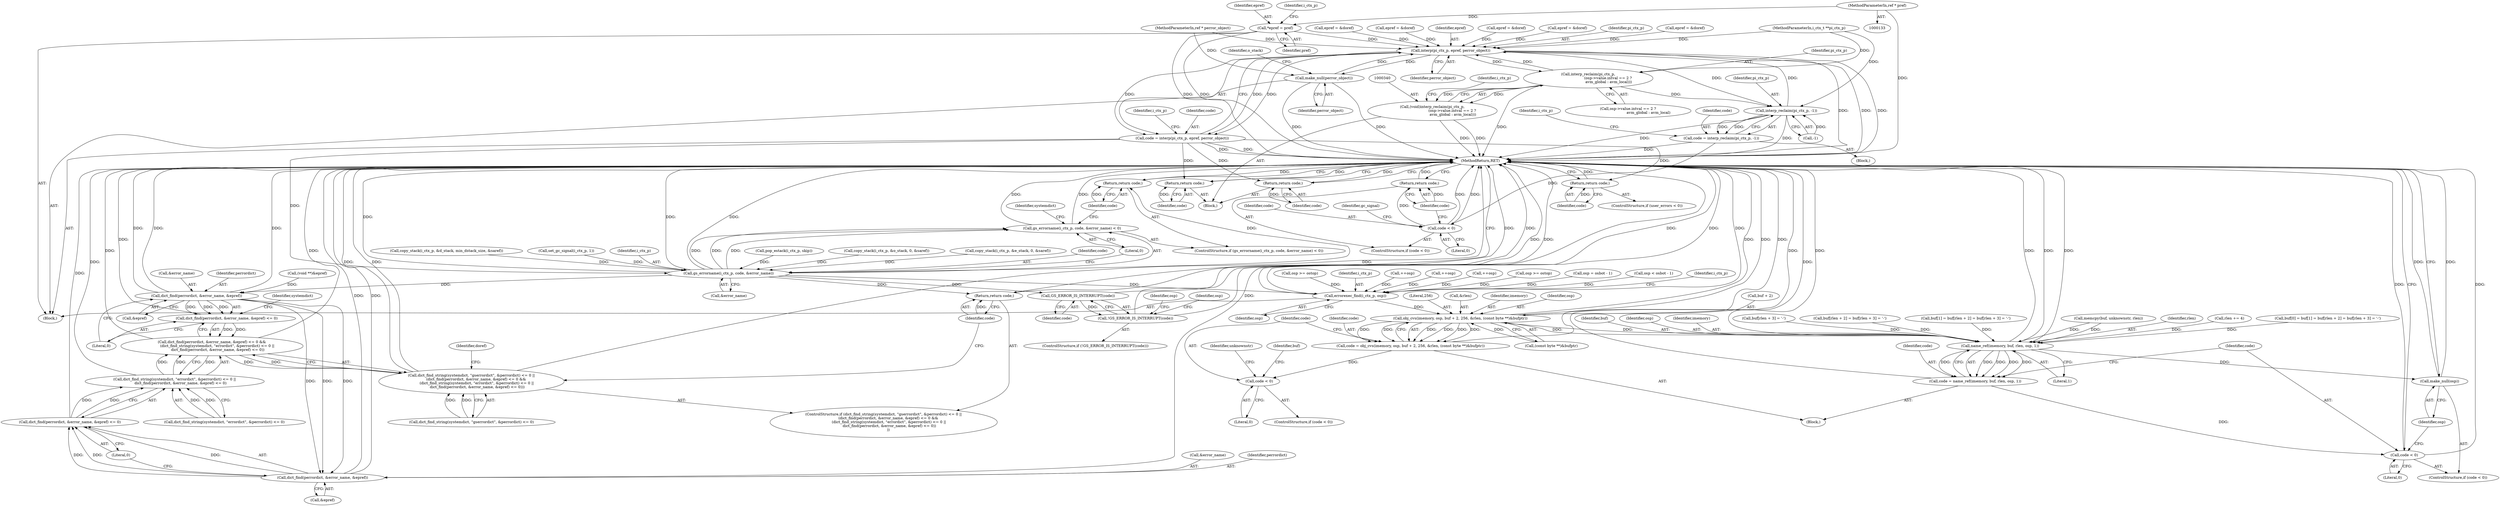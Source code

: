 digraph "0_ghostscript_a6807394bd94b708be24758287b606154daaaed9@pointer" {
"1000141" [label="(Call,*epref = pref)"];
"1000135" [label="(MethodParameterIn,ref * pref)"];
"1000231" [label="(Call,interp(pi_ctx_p, epref, perror_object))"];
"1000175" [label="(Call,make_null(perror_object))"];
"1000210" [label="(Call,interp_reclaim(pi_ctx_p, -1))"];
"1000208" [label="(Call,code = interp_reclaim(pi_ctx_p, -1))"];
"1000224" [label="(Call,code < 0)"];
"1000227" [label="(Return,return code;)"];
"1000229" [label="(Call,code = interp(pi_ctx_p, epref, perror_object))"];
"1000282" [label="(Return,return code;)"];
"1000369" [label="(Return,return code;)"];
"1000625" [label="(Return,return code;)"];
"1000629" [label="(Call,gs_errorname(i_ctx_p, code, &error_name))"];
"1000628" [label="(Call,gs_errorname(i_ctx_p, code, &error_name) < 0)"];
"1000635" [label="(Return,return code;)"];
"1000648" [label="(Call,dict_find(perrordict, &error_name, &epref))"];
"1000647" [label="(Call,dict_find(perrordict, &error_name, &epref) <= 0)"];
"1000646" [label="(Call,dict_find(perrordict, &error_name, &epref) <= 0 &&\n         (dict_find_string(systemdict, \"errordict\", &perrordict) <= 0 ||\n          dict_find(perrordict, &error_name, &epref) <= 0))"];
"1000638" [label="(Call,dict_find_string(systemdict, \"gserrordict\", &perrordict) <= 0 ||\n        (dict_find(perrordict, &error_name, &epref) <= 0 &&\n         (dict_find_string(systemdict, \"errordict\", &perrordict) <= 0 ||\n          dict_find(perrordict, &error_name, &epref) <= 0)))"];
"1000655" [label="(Call,dict_find_string(systemdict, \"errordict\", &perrordict) <= 0 ||\n          dict_find(perrordict, &error_name, &epref) <= 0)"];
"1000664" [label="(Call,dict_find(perrordict, &error_name, &epref))"];
"1000663" [label="(Call,dict_find(perrordict, &error_name, &epref) <= 0)"];
"1000671" [label="(Return,return code;)"];
"1000683" [label="(Call,GS_ERROR_IS_INTERRUPT(code))"];
"1000682" [label="(Call,!GS_ERROR_IS_INTERRUPT(code))"];
"1000703" [label="(Call,errorexec_find(i_ctx_p, osp))"];
"1000713" [label="(Call,obj_cvs(imemory, osp, buf + 2, 256, &rlen, (const byte **)&bufptr))"];
"1000711" [label="(Call,code = obj_cvs(imemory, osp, buf + 2, 256, &rlen, (const byte **)&bufptr))"];
"1000727" [label="(Call,code < 0)"];
"1000771" [label="(Call,name_ref(imemory, buf, rlen, osp, 1))"];
"1000769" [label="(Call,code = name_ref(imemory, buf, rlen, osp, 1))"];
"1000778" [label="(Call,code < 0)"];
"1000781" [label="(Call,make_null(osp))"];
"1000341" [label="(Call,interp_reclaim(pi_ctx_p,\n                                  (osp->value.intval == 2 ?\n                                   avm_global : avm_local)))"];
"1000339" [label="(Call,(void)interp_reclaim(pi_ctx_p,\n                                  (osp->value.intval == 2 ?\n                                   avm_global : avm_local)))"];
"1000227" [label="(Return,return code;)"];
"1000700" [label="(Identifier,osp)"];
"1000141" [label="(Call,*epref = pref)"];
"1000649" [label="(Identifier,perrordict)"];
"1000193" [label="(Block,)"];
"1000638" [label="(Call,dict_find_string(systemdict, \"gserrordict\", &perrordict) <= 0 ||\n        (dict_find(perrordict, &error_name, &epref) <= 0 &&\n         (dict_find_string(systemdict, \"errordict\", &perrordict) <= 0 ||\n          dict_find(perrordict, &error_name, &epref) <= 0)))"];
"1000672" [label="(Identifier,code)"];
"1000621" [label="(ControlStructure,if (user_errors < 0))"];
"1000687" [label="(Identifier,osp)"];
"1000689" [label="(Call,osp >= ostop)"];
"1000726" [label="(ControlStructure,if (code < 0))"];
"1000233" [label="(Identifier,epref)"];
"1000152" [label="(Identifier,i_ctx_p)"];
"1000634" [label="(Literal,0)"];
"1000782" [label="(Identifier,osp)"];
"1000780" [label="(Literal,0)"];
"1000210" [label="(Call,interp_reclaim(pi_ctx_p, -1))"];
"1000212" [label="(Call,-1)"];
"1000783" [label="(MethodReturn,RET)"];
"1000223" [label="(ControlStructure,if (code < 0))"];
"1000537" [label="(Call,pop_estack(i_ctx_p, skip))"];
"1000139" [label="(Block,)"];
"1000727" [label="(Call,code < 0)"];
"1000747" [label="(Identifier,buf)"];
"1000674" [label="(Identifier,doref)"];
"1000377" [label="(Call,osp = osbot - 1)"];
"1000341" [label="(Call,interp_reclaim(pi_ctx_p,\n                                  (osp->value.intval == 2 ?\n                                   avm_global : avm_local)))"];
"1000636" [label="(Identifier,code)"];
"1000647" [label="(Call,dict_find(perrordict, &error_name, &epref) <= 0)"];
"1000138" [label="(MethodParameterIn,ref * perror_object)"];
"1000354" [label="(Identifier,i_ctx_p)"];
"1000668" [label="(Call,&epref)"];
"1000778" [label="(Call,code < 0)"];
"1000225" [label="(Identifier,code)"];
"1000722" [label="(Call,(const byte **)&bufptr)"];
"1000215" [label="(Identifier,i_ctx_p)"];
"1000203" [label="(Call,(void **)&epref)"];
"1000774" [label="(Identifier,rlen)"];
"1000635" [label="(Return,return code;)"];
"1000641" [label="(Identifier,systemdict)"];
"1000733" [label="(Identifier,unknownstr)"];
"1000234" [label="(Identifier,perror_object)"];
"1000629" [label="(Call,gs_errorname(i_ctx_p, code, &error_name))"];
"1000372" [label="(Call,osp < osbot - 1)"];
"1000176" [label="(Identifier,perror_object)"];
"1000362" [label="(Call,epref = &doref)"];
"1000716" [label="(Call,buf + 2)"];
"1000708" [label="(Identifier,i_ctx_p)"];
"1000684" [label="(Identifier,code)"];
"1000449" [label="(Call,osp >= ostop)"];
"1000666" [label="(Call,&error_name)"];
"1000224" [label="(Call,code < 0)"];
"1000710" [label="(Block,)"];
"1000766" [label="(Call,rlen += 4)"];
"1000175" [label="(Call,make_null(perror_object))"];
"1000342" [label="(Identifier,pi_ctx_p)"];
"1000712" [label="(Identifier,code)"];
"1000745" [label="(Call,buf[0] = buf[1] = buf[rlen + 2] = buf[rlen + 3] = '-')"];
"1000228" [label="(Identifier,code)"];
"1000713" [label="(Call,obj_cvs(imemory, osp, buf + 2, 256, &rlen, (const byte **)&bufptr))"];
"1000626" [label="(Identifier,code)"];
"1000704" [label="(Identifier,i_ctx_p)"];
"1000773" [label="(Identifier,buf)"];
"1000775" [label="(Identifier,osp)"];
"1000143" [label="(Identifier,pref)"];
"1000665" [label="(Identifier,perrordict)"];
"1000646" [label="(Call,dict_find(perrordict, &error_name, &epref) <= 0 &&\n         (dict_find_string(systemdict, \"errordict\", &perrordict) <= 0 ||\n          dict_find(perrordict, &error_name, &epref) <= 0))"];
"1000777" [label="(ControlStructure,if (code < 0))"];
"1000654" [label="(Literal,0)"];
"1000581" [label="(Call,copy_stack(i_ctx_p, &o_stack, 0, &saref))"];
"1000637" [label="(ControlStructure,if (dict_find_string(systemdict, \"gserrordict\", &perrordict) <= 0 ||\n        (dict_find(perrordict, &error_name, &epref) <= 0 &&\n         (dict_find_string(systemdict, \"errordict\", &perrordict) <= 0 ||\n          dict_find(perrordict, &error_name, &epref) <= 0))\n        ))"];
"1000639" [label="(Call,dict_find_string(systemdict, \"gserrordict\", &perrordict) <= 0)"];
"1000628" [label="(Call,gs_errorname(i_ctx_p, code, &error_name) < 0)"];
"1000719" [label="(Literal,256)"];
"1000772" [label="(Identifier,imemory)"];
"1000720" [label="(Call,&rlen)"];
"1000648" [label="(Call,dict_find(perrordict, &error_name, &epref))"];
"1000134" [label="(MethodParameterIn,i_ctx_t **pi_ctx_p)"];
"1000236" [label="(Identifier,i_ctx_p)"];
"1000729" [label="(Literal,0)"];
"1000739" [label="(Call,memcpy(buf, unknownstr, rlen))"];
"1000682" [label="(Call,!GS_ERROR_IS_INTERRUPT(code))"];
"1000283" [label="(Identifier,code)"];
"1000339" [label="(Call,(void)interp_reclaim(pi_ctx_p,\n                                  (osp->value.intval == 2 ?\n                                   avm_global : avm_local)))"];
"1000466" [label="(Call,copy_stack(i_ctx_p, &e_stack, 0, &saref))"];
"1000779" [label="(Identifier,code)"];
"1000370" [label="(Identifier,code)"];
"1000627" [label="(ControlStructure,if (gs_errorname(i_ctx_p, code, &error_name) < 0))"];
"1000229" [label="(Call,code = interp(pi_ctx_p, epref, perror_object))"];
"1000542" [label="(Call,++osp)"];
"1000728" [label="(Identifier,code)"];
"1000192" [label="(Identifier,gc_signal)"];
"1000231" [label="(Call,interp(pi_ctx_p, epref, perror_object))"];
"1000705" [label="(Identifier,osp)"];
"1000424" [label="(Call,++osp)"];
"1000343" [label="(Call,osp->value.intval == 2 ?\n                                   avm_global : avm_local)"];
"1000632" [label="(Call,&error_name)"];
"1000179" [label="(Identifier,o_stack)"];
"1000769" [label="(Call,code = name_ref(imemory, buf, rlen, osp, 1))"];
"1000759" [label="(Call,buf[rlen + 3] = '-')"];
"1000226" [label="(Literal,0)"];
"1000209" [label="(Identifier,code)"];
"1000703" [label="(Call,errorexec_find(i_ctx_p, osp))"];
"1000142" [label="(Identifier,epref)"];
"1000369" [label="(Return,return code;)"];
"1000135" [label="(MethodParameterIn,ref * pref)"];
"1000770" [label="(Identifier,code)"];
"1000631" [label="(Identifier,code)"];
"1000404" [label="(Call,copy_stack(i_ctx_p, &d_stack, min_dstack_size, &saref))"];
"1000656" [label="(Call,dict_find_string(systemdict, \"errordict\", &perrordict) <= 0)"];
"1000681" [label="(ControlStructure,if (!GS_ERROR_IS_INTERRUPT(code)))"];
"1000211" [label="(Identifier,pi_ctx_p)"];
"1000652" [label="(Call,&epref)"];
"1000599" [label="(Call,++osp)"];
"1000574" [label="(Call,epref = &doref)"];
"1000664" [label="(Call,dict_find(perrordict, &error_name, &epref))"];
"1000208" [label="(Call,code = interp_reclaim(pi_ctx_p, -1))"];
"1000276" [label="(Block,)"];
"1000232" [label="(Identifier,pi_ctx_p)"];
"1000282" [label="(Return,return code;)"];
"1000714" [label="(Identifier,imemory)"];
"1000753" [label="(Call,buf[rlen + 2] = buf[rlen + 3] = '-')"];
"1000441" [label="(Call,epref = &doref)"];
"1000264" [label="(Call,set_gc_signal(i_ctx_p, 1))"];
"1000671" [label="(Return,return code;)"];
"1000655" [label="(Call,dict_find_string(systemdict, \"errordict\", &perrordict) <= 0 ||\n          dict_find(perrordict, &error_name, &epref) <= 0)"];
"1000711" [label="(Call,code = obj_cvs(imemory, osp, buf + 2, 256, &rlen, (const byte **)&bufptr))"];
"1000650" [label="(Call,&error_name)"];
"1000663" [label="(Call,dict_find(perrordict, &error_name, &epref) <= 0)"];
"1000771" [label="(Call,name_ref(imemory, buf, rlen, osp, 1))"];
"1000658" [label="(Identifier,systemdict)"];
"1000630" [label="(Identifier,i_ctx_p)"];
"1000749" [label="(Call,buf[1] = buf[rlen + 2] = buf[rlen + 3] = '-')"];
"1000333" [label="(Call,epref = &doref)"];
"1000615" [label="(Call,epref = &doref)"];
"1000625" [label="(Return,return code;)"];
"1000683" [label="(Call,GS_ERROR_IS_INTERRUPT(code))"];
"1000230" [label="(Identifier,code)"];
"1000670" [label="(Literal,0)"];
"1000715" [label="(Identifier,osp)"];
"1000781" [label="(Call,make_null(osp))"];
"1000776" [label="(Literal,1)"];
"1000141" -> "1000139"  [label="AST: "];
"1000141" -> "1000143"  [label="CFG: "];
"1000142" -> "1000141"  [label="AST: "];
"1000143" -> "1000141"  [label="AST: "];
"1000152" -> "1000141"  [label="CFG: "];
"1000141" -> "1000783"  [label="DDG: "];
"1000141" -> "1000783"  [label="DDG: "];
"1000135" -> "1000141"  [label="DDG: "];
"1000141" -> "1000231"  [label="DDG: "];
"1000135" -> "1000133"  [label="AST: "];
"1000135" -> "1000783"  [label="DDG: "];
"1000231" -> "1000229"  [label="AST: "];
"1000231" -> "1000234"  [label="CFG: "];
"1000232" -> "1000231"  [label="AST: "];
"1000233" -> "1000231"  [label="AST: "];
"1000234" -> "1000231"  [label="AST: "];
"1000229" -> "1000231"  [label="CFG: "];
"1000231" -> "1000783"  [label="DDG: "];
"1000231" -> "1000783"  [label="DDG: "];
"1000231" -> "1000783"  [label="DDG: "];
"1000231" -> "1000175"  [label="DDG: "];
"1000231" -> "1000210"  [label="DDG: "];
"1000231" -> "1000229"  [label="DDG: "];
"1000231" -> "1000229"  [label="DDG: "];
"1000231" -> "1000229"  [label="DDG: "];
"1000341" -> "1000231"  [label="DDG: "];
"1000210" -> "1000231"  [label="DDG: "];
"1000134" -> "1000231"  [label="DDG: "];
"1000574" -> "1000231"  [label="DDG: "];
"1000615" -> "1000231"  [label="DDG: "];
"1000362" -> "1000231"  [label="DDG: "];
"1000333" -> "1000231"  [label="DDG: "];
"1000441" -> "1000231"  [label="DDG: "];
"1000175" -> "1000231"  [label="DDG: "];
"1000138" -> "1000231"  [label="DDG: "];
"1000231" -> "1000341"  [label="DDG: "];
"1000175" -> "1000139"  [label="AST: "];
"1000175" -> "1000176"  [label="CFG: "];
"1000176" -> "1000175"  [label="AST: "];
"1000179" -> "1000175"  [label="CFG: "];
"1000175" -> "1000783"  [label="DDG: "];
"1000175" -> "1000783"  [label="DDG: "];
"1000138" -> "1000175"  [label="DDG: "];
"1000210" -> "1000208"  [label="AST: "];
"1000210" -> "1000212"  [label="CFG: "];
"1000211" -> "1000210"  [label="AST: "];
"1000212" -> "1000210"  [label="AST: "];
"1000208" -> "1000210"  [label="CFG: "];
"1000210" -> "1000783"  [label="DDG: "];
"1000210" -> "1000783"  [label="DDG: "];
"1000210" -> "1000208"  [label="DDG: "];
"1000210" -> "1000208"  [label="DDG: "];
"1000341" -> "1000210"  [label="DDG: "];
"1000134" -> "1000210"  [label="DDG: "];
"1000212" -> "1000210"  [label="DDG: "];
"1000208" -> "1000193"  [label="AST: "];
"1000209" -> "1000208"  [label="AST: "];
"1000215" -> "1000208"  [label="CFG: "];
"1000208" -> "1000783"  [label="DDG: "];
"1000208" -> "1000224"  [label="DDG: "];
"1000224" -> "1000223"  [label="AST: "];
"1000224" -> "1000226"  [label="CFG: "];
"1000225" -> "1000224"  [label="AST: "];
"1000226" -> "1000224"  [label="AST: "];
"1000192" -> "1000224"  [label="CFG: "];
"1000228" -> "1000224"  [label="CFG: "];
"1000224" -> "1000783"  [label="DDG: "];
"1000224" -> "1000783"  [label="DDG: "];
"1000224" -> "1000227"  [label="DDG: "];
"1000227" -> "1000223"  [label="AST: "];
"1000227" -> "1000228"  [label="CFG: "];
"1000228" -> "1000227"  [label="AST: "];
"1000783" -> "1000227"  [label="CFG: "];
"1000227" -> "1000783"  [label="DDG: "];
"1000228" -> "1000227"  [label="DDG: "];
"1000229" -> "1000139"  [label="AST: "];
"1000230" -> "1000229"  [label="AST: "];
"1000236" -> "1000229"  [label="CFG: "];
"1000229" -> "1000783"  [label="DDG: "];
"1000229" -> "1000783"  [label="DDG: "];
"1000229" -> "1000282"  [label="DDG: "];
"1000229" -> "1000369"  [label="DDG: "];
"1000229" -> "1000625"  [label="DDG: "];
"1000229" -> "1000629"  [label="DDG: "];
"1000282" -> "1000276"  [label="AST: "];
"1000282" -> "1000283"  [label="CFG: "];
"1000283" -> "1000282"  [label="AST: "];
"1000783" -> "1000282"  [label="CFG: "];
"1000282" -> "1000783"  [label="DDG: "];
"1000283" -> "1000282"  [label="DDG: "];
"1000369" -> "1000276"  [label="AST: "];
"1000369" -> "1000370"  [label="CFG: "];
"1000370" -> "1000369"  [label="AST: "];
"1000783" -> "1000369"  [label="CFG: "];
"1000369" -> "1000783"  [label="DDG: "];
"1000370" -> "1000369"  [label="DDG: "];
"1000625" -> "1000621"  [label="AST: "];
"1000625" -> "1000626"  [label="CFG: "];
"1000626" -> "1000625"  [label="AST: "];
"1000783" -> "1000625"  [label="CFG: "];
"1000625" -> "1000783"  [label="DDG: "];
"1000626" -> "1000625"  [label="DDG: "];
"1000629" -> "1000628"  [label="AST: "];
"1000629" -> "1000632"  [label="CFG: "];
"1000630" -> "1000629"  [label="AST: "];
"1000631" -> "1000629"  [label="AST: "];
"1000632" -> "1000629"  [label="AST: "];
"1000634" -> "1000629"  [label="CFG: "];
"1000629" -> "1000783"  [label="DDG: "];
"1000629" -> "1000783"  [label="DDG: "];
"1000629" -> "1000783"  [label="DDG: "];
"1000629" -> "1000628"  [label="DDG: "];
"1000629" -> "1000628"  [label="DDG: "];
"1000629" -> "1000628"  [label="DDG: "];
"1000404" -> "1000629"  [label="DDG: "];
"1000466" -> "1000629"  [label="DDG: "];
"1000264" -> "1000629"  [label="DDG: "];
"1000581" -> "1000629"  [label="DDG: "];
"1000537" -> "1000629"  [label="DDG: "];
"1000629" -> "1000635"  [label="DDG: "];
"1000629" -> "1000648"  [label="DDG: "];
"1000629" -> "1000671"  [label="DDG: "];
"1000629" -> "1000683"  [label="DDG: "];
"1000629" -> "1000703"  [label="DDG: "];
"1000628" -> "1000627"  [label="AST: "];
"1000628" -> "1000634"  [label="CFG: "];
"1000634" -> "1000628"  [label="AST: "];
"1000636" -> "1000628"  [label="CFG: "];
"1000641" -> "1000628"  [label="CFG: "];
"1000628" -> "1000783"  [label="DDG: "];
"1000628" -> "1000783"  [label="DDG: "];
"1000635" -> "1000627"  [label="AST: "];
"1000635" -> "1000636"  [label="CFG: "];
"1000636" -> "1000635"  [label="AST: "];
"1000783" -> "1000635"  [label="CFG: "];
"1000635" -> "1000783"  [label="DDG: "];
"1000636" -> "1000635"  [label="DDG: "];
"1000648" -> "1000647"  [label="AST: "];
"1000648" -> "1000652"  [label="CFG: "];
"1000649" -> "1000648"  [label="AST: "];
"1000650" -> "1000648"  [label="AST: "];
"1000652" -> "1000648"  [label="AST: "];
"1000654" -> "1000648"  [label="CFG: "];
"1000648" -> "1000783"  [label="DDG: "];
"1000648" -> "1000783"  [label="DDG: "];
"1000648" -> "1000783"  [label="DDG: "];
"1000648" -> "1000647"  [label="DDG: "];
"1000648" -> "1000647"  [label="DDG: "];
"1000648" -> "1000647"  [label="DDG: "];
"1000203" -> "1000648"  [label="DDG: "];
"1000648" -> "1000664"  [label="DDG: "];
"1000648" -> "1000664"  [label="DDG: "];
"1000648" -> "1000664"  [label="DDG: "];
"1000647" -> "1000646"  [label="AST: "];
"1000647" -> "1000654"  [label="CFG: "];
"1000654" -> "1000647"  [label="AST: "];
"1000658" -> "1000647"  [label="CFG: "];
"1000646" -> "1000647"  [label="CFG: "];
"1000647" -> "1000783"  [label="DDG: "];
"1000647" -> "1000646"  [label="DDG: "];
"1000647" -> "1000646"  [label="DDG: "];
"1000646" -> "1000638"  [label="AST: "];
"1000646" -> "1000655"  [label="CFG: "];
"1000655" -> "1000646"  [label="AST: "];
"1000638" -> "1000646"  [label="CFG: "];
"1000646" -> "1000783"  [label="DDG: "];
"1000646" -> "1000783"  [label="DDG: "];
"1000646" -> "1000638"  [label="DDG: "];
"1000646" -> "1000638"  [label="DDG: "];
"1000655" -> "1000646"  [label="DDG: "];
"1000655" -> "1000646"  [label="DDG: "];
"1000646" -> "1000655"  [label="DDG: "];
"1000638" -> "1000637"  [label="AST: "];
"1000638" -> "1000639"  [label="CFG: "];
"1000639" -> "1000638"  [label="AST: "];
"1000672" -> "1000638"  [label="CFG: "];
"1000674" -> "1000638"  [label="CFG: "];
"1000638" -> "1000783"  [label="DDG: "];
"1000638" -> "1000783"  [label="DDG: "];
"1000638" -> "1000783"  [label="DDG: "];
"1000639" -> "1000638"  [label="DDG: "];
"1000639" -> "1000638"  [label="DDG: "];
"1000655" -> "1000656"  [label="CFG: "];
"1000655" -> "1000663"  [label="CFG: "];
"1000656" -> "1000655"  [label="AST: "];
"1000663" -> "1000655"  [label="AST: "];
"1000655" -> "1000783"  [label="DDG: "];
"1000656" -> "1000655"  [label="DDG: "];
"1000656" -> "1000655"  [label="DDG: "];
"1000663" -> "1000655"  [label="DDG: "];
"1000663" -> "1000655"  [label="DDG: "];
"1000664" -> "1000663"  [label="AST: "];
"1000664" -> "1000668"  [label="CFG: "];
"1000665" -> "1000664"  [label="AST: "];
"1000666" -> "1000664"  [label="AST: "];
"1000668" -> "1000664"  [label="AST: "];
"1000670" -> "1000664"  [label="CFG: "];
"1000664" -> "1000783"  [label="DDG: "];
"1000664" -> "1000783"  [label="DDG: "];
"1000664" -> "1000783"  [label="DDG: "];
"1000664" -> "1000663"  [label="DDG: "];
"1000664" -> "1000663"  [label="DDG: "];
"1000664" -> "1000663"  [label="DDG: "];
"1000663" -> "1000670"  [label="CFG: "];
"1000670" -> "1000663"  [label="AST: "];
"1000663" -> "1000783"  [label="DDG: "];
"1000671" -> "1000637"  [label="AST: "];
"1000671" -> "1000672"  [label="CFG: "];
"1000672" -> "1000671"  [label="AST: "];
"1000783" -> "1000671"  [label="CFG: "];
"1000671" -> "1000783"  [label="DDG: "];
"1000672" -> "1000671"  [label="DDG: "];
"1000683" -> "1000682"  [label="AST: "];
"1000683" -> "1000684"  [label="CFG: "];
"1000684" -> "1000683"  [label="AST: "];
"1000682" -> "1000683"  [label="CFG: "];
"1000683" -> "1000783"  [label="DDG: "];
"1000683" -> "1000682"  [label="DDG: "];
"1000682" -> "1000681"  [label="AST: "];
"1000687" -> "1000682"  [label="CFG: "];
"1000700" -> "1000682"  [label="CFG: "];
"1000682" -> "1000783"  [label="DDG: "];
"1000682" -> "1000783"  [label="DDG: "];
"1000703" -> "1000139"  [label="AST: "];
"1000703" -> "1000705"  [label="CFG: "];
"1000704" -> "1000703"  [label="AST: "];
"1000705" -> "1000703"  [label="AST: "];
"1000708" -> "1000703"  [label="CFG: "];
"1000703" -> "1000783"  [label="DDG: "];
"1000703" -> "1000783"  [label="DDG: "];
"1000703" -> "1000783"  [label="DDG: "];
"1000689" -> "1000703"  [label="DDG: "];
"1000599" -> "1000703"  [label="DDG: "];
"1000449" -> "1000703"  [label="DDG: "];
"1000542" -> "1000703"  [label="DDG: "];
"1000377" -> "1000703"  [label="DDG: "];
"1000424" -> "1000703"  [label="DDG: "];
"1000372" -> "1000703"  [label="DDG: "];
"1000703" -> "1000713"  [label="DDG: "];
"1000713" -> "1000711"  [label="AST: "];
"1000713" -> "1000722"  [label="CFG: "];
"1000714" -> "1000713"  [label="AST: "];
"1000715" -> "1000713"  [label="AST: "];
"1000716" -> "1000713"  [label="AST: "];
"1000719" -> "1000713"  [label="AST: "];
"1000720" -> "1000713"  [label="AST: "];
"1000722" -> "1000713"  [label="AST: "];
"1000711" -> "1000713"  [label="CFG: "];
"1000713" -> "1000783"  [label="DDG: "];
"1000713" -> "1000783"  [label="DDG: "];
"1000713" -> "1000783"  [label="DDG: "];
"1000713" -> "1000711"  [label="DDG: "];
"1000713" -> "1000711"  [label="DDG: "];
"1000713" -> "1000711"  [label="DDG: "];
"1000713" -> "1000711"  [label="DDG: "];
"1000713" -> "1000711"  [label="DDG: "];
"1000713" -> "1000711"  [label="DDG: "];
"1000722" -> "1000713"  [label="DDG: "];
"1000713" -> "1000771"  [label="DDG: "];
"1000713" -> "1000771"  [label="DDG: "];
"1000711" -> "1000710"  [label="AST: "];
"1000712" -> "1000711"  [label="AST: "];
"1000728" -> "1000711"  [label="CFG: "];
"1000711" -> "1000783"  [label="DDG: "];
"1000711" -> "1000727"  [label="DDG: "];
"1000727" -> "1000726"  [label="AST: "];
"1000727" -> "1000729"  [label="CFG: "];
"1000728" -> "1000727"  [label="AST: "];
"1000729" -> "1000727"  [label="AST: "];
"1000733" -> "1000727"  [label="CFG: "];
"1000747" -> "1000727"  [label="CFG: "];
"1000771" -> "1000769"  [label="AST: "];
"1000771" -> "1000776"  [label="CFG: "];
"1000772" -> "1000771"  [label="AST: "];
"1000773" -> "1000771"  [label="AST: "];
"1000774" -> "1000771"  [label="AST: "];
"1000775" -> "1000771"  [label="AST: "];
"1000776" -> "1000771"  [label="AST: "];
"1000769" -> "1000771"  [label="CFG: "];
"1000771" -> "1000783"  [label="DDG: "];
"1000771" -> "1000783"  [label="DDG: "];
"1000771" -> "1000783"  [label="DDG: "];
"1000771" -> "1000783"  [label="DDG: "];
"1000771" -> "1000769"  [label="DDG: "];
"1000771" -> "1000769"  [label="DDG: "];
"1000771" -> "1000769"  [label="DDG: "];
"1000771" -> "1000769"  [label="DDG: "];
"1000771" -> "1000769"  [label="DDG: "];
"1000753" -> "1000771"  [label="DDG: "];
"1000749" -> "1000771"  [label="DDG: "];
"1000759" -> "1000771"  [label="DDG: "];
"1000745" -> "1000771"  [label="DDG: "];
"1000739" -> "1000771"  [label="DDG: "];
"1000739" -> "1000771"  [label="DDG: "];
"1000766" -> "1000771"  [label="DDG: "];
"1000771" -> "1000781"  [label="DDG: "];
"1000769" -> "1000710"  [label="AST: "];
"1000770" -> "1000769"  [label="AST: "];
"1000779" -> "1000769"  [label="CFG: "];
"1000769" -> "1000783"  [label="DDG: "];
"1000769" -> "1000778"  [label="DDG: "];
"1000778" -> "1000777"  [label="AST: "];
"1000778" -> "1000780"  [label="CFG: "];
"1000779" -> "1000778"  [label="AST: "];
"1000780" -> "1000778"  [label="AST: "];
"1000782" -> "1000778"  [label="CFG: "];
"1000783" -> "1000778"  [label="CFG: "];
"1000778" -> "1000783"  [label="DDG: "];
"1000778" -> "1000783"  [label="DDG: "];
"1000781" -> "1000777"  [label="AST: "];
"1000781" -> "1000782"  [label="CFG: "];
"1000782" -> "1000781"  [label="AST: "];
"1000783" -> "1000781"  [label="CFG: "];
"1000781" -> "1000783"  [label="DDG: "];
"1000781" -> "1000783"  [label="DDG: "];
"1000341" -> "1000339"  [label="AST: "];
"1000341" -> "1000343"  [label="CFG: "];
"1000342" -> "1000341"  [label="AST: "];
"1000343" -> "1000341"  [label="AST: "];
"1000339" -> "1000341"  [label="CFG: "];
"1000341" -> "1000783"  [label="DDG: "];
"1000341" -> "1000339"  [label="DDG: "];
"1000341" -> "1000339"  [label="DDG: "];
"1000134" -> "1000341"  [label="DDG: "];
"1000339" -> "1000276"  [label="AST: "];
"1000340" -> "1000339"  [label="AST: "];
"1000354" -> "1000339"  [label="CFG: "];
"1000339" -> "1000783"  [label="DDG: "];
"1000339" -> "1000783"  [label="DDG: "];
}
